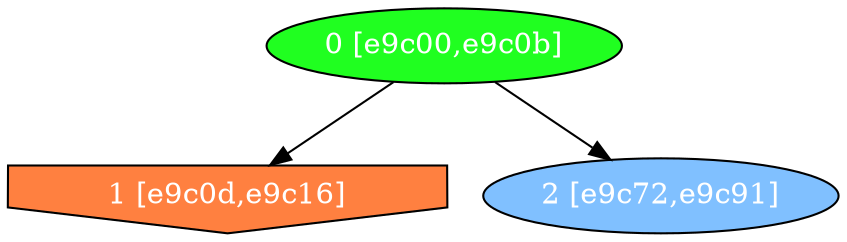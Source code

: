 diGraph libnss3{
	libnss3_0  [style=filled fillcolor="#20FF20" fontcolor="#ffffff" shape=oval label="0 [e9c00,e9c0b]"]
	libnss3_1  [style=filled fillcolor="#FF8040" fontcolor="#ffffff" shape=invhouse label="1 [e9c0d,e9c16]"]
	libnss3_2  [style=filled fillcolor="#80C0FF" fontcolor="#ffffff" shape=oval label="2 [e9c72,e9c91]"]

	libnss3_0 -> libnss3_1
	libnss3_0 -> libnss3_2
}